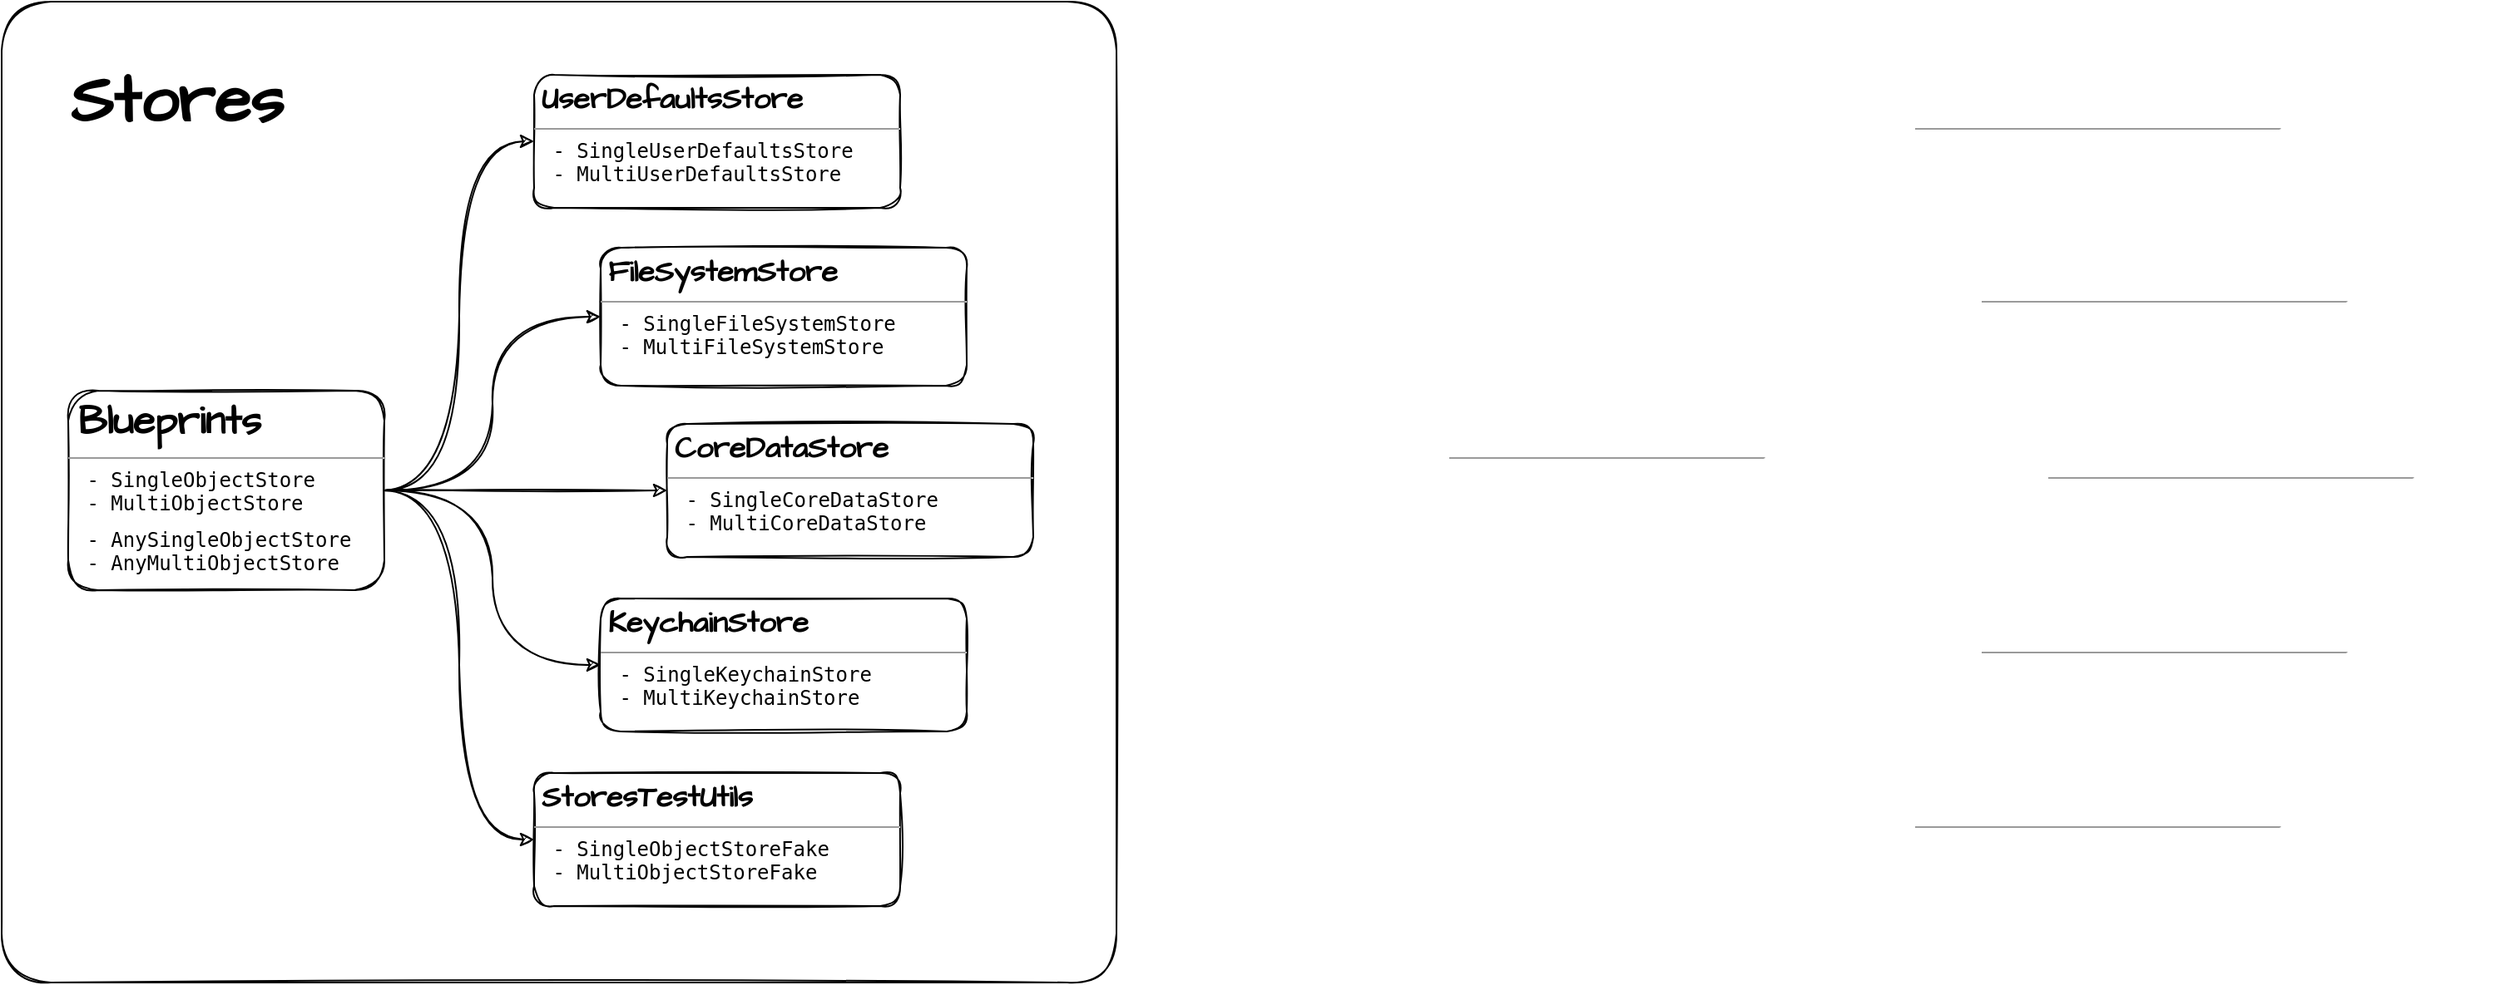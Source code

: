 <mxfile version="20.2.5" type="device"><diagram name="Page-1" id="c4acf3e9-155e-7222-9cf6-157b1a14988f"><mxGraphModel dx="3284" dy="1589" grid="1" gridSize="10" guides="1" tooltips="1" connect="1" arrows="1" fold="1" page="1" pageScale="1" pageWidth="850" pageHeight="1100" math="0" shadow="0"><root><mxCell id="0"/><mxCell id="1" parent="0"/><mxCell id="2hy_6BVxMMqlE3J9Y6dL-1" value="" style="group" vertex="1" connectable="0" parent="1"><mxGeometry x="90" y="255" width="670" height="590" as="geometry"/></mxCell><mxCell id="fEHqwDwueo-BlwlT61oi-12" value="" style="whiteSpace=wrap;html=1;rounded=1;sketch=1;hachureGap=4;fontFamily=Architects Daughter;fontSource=https%3A%2F%2Ffonts.googleapis.com%2Fcss%3Ffamily%3DArchitects%2BDaughter;fontSize=20;arcSize=5;" parent="2hy_6BVxMMqlE3J9Y6dL-1" vertex="1"><mxGeometry width="670" height="590" as="geometry"/></mxCell><mxCell id="fEHqwDwueo-BlwlT61oi-14" value="&lt;h1&gt;Stores&lt;/h1&gt;" style="text;html=1;resizable=0;autosize=1;align=center;verticalAlign=middle;points=[];fillColor=none;strokeColor=none;rounded=0;sketch=1;hachureGap=4;fontFamily=Architects Daughter;fontSource=https%3A%2F%2Ffonts.googleapis.com%2Fcss%3Ffamily%3DArchitects%2BDaughter;fontSize=20;" parent="2hy_6BVxMMqlE3J9Y6dL-1" vertex="1"><mxGeometry x="30" width="150" height="120" as="geometry"/></mxCell><mxCell id="fEHqwDwueo-BlwlT61oi-15" value="" style="group" parent="2hy_6BVxMMqlE3J9Y6dL-1" vertex="1" connectable="0"><mxGeometry x="40" y="44" width="580" height="500" as="geometry"/></mxCell><mxCell id="5d2195bd80daf111-18" value="&lt;h1 style=&quot;margin: 4px 0px 0px;&quot;&gt;&lt;font face=&quot;Roboto Mono&quot; data-font-src=&quot;https://fonts.googleapis.com/css?family=Architects+Daughter&quot;&gt;&amp;nbsp;&lt;/font&gt;&lt;font face=&quot;Architects Daughter&quot; data-font-src=&quot;https://fonts.googleapis.com/css?family=Architects+Daughter&quot;&gt;Blueprints&lt;/font&gt;&lt;/h1&gt;&lt;hr size=&quot;1&quot;&gt;&lt;pre style=&quot;margin:0px;margin-left:4px;&quot;&gt; - SingleObjectStore&lt;/pre&gt;&lt;pre style=&quot;margin:0px;margin-left:4px;&quot;&gt; - MultiObjectStore&lt;/pre&gt;&lt;pre style=&quot;margin: 0px 0px 0px 4px; font-size: 6px;&quot;&gt;&lt;br&gt;&lt;/pre&gt;&lt;pre style=&quot;margin:0px;margin-left:4px;&quot;&gt; - AnySingleObjectStore&lt;/pre&gt;&lt;pre style=&quot;margin:0px;margin-left:4px;&quot;&gt; - AnyMultiObjectStore&lt;/pre&gt;" style="verticalAlign=top;align=left;overflow=fill;fontSize=12;fontFamily=Helvetica;html=1;rounded=1;shadow=0;comic=0;labelBackgroundColor=none;strokeWidth=1;fontStyle=0;container=1;sketch=1;" parent="fEHqwDwueo-BlwlT61oi-15" vertex="1"><mxGeometry y="190" width="190" height="120" as="geometry"/></mxCell><mxCell id="fEHqwDwueo-BlwlT61oi-1" value="&lt;h2 style=&quot;margin: 4px 0px 0px;&quot;&gt;&lt;font style=&quot;&quot; data-font-src=&quot;https://fonts.googleapis.com/css?family=Roboto+Mono&quot; face=&quot;Roboto Mono&quot;&gt;&amp;nbsp;&lt;/font&gt;&lt;font face=&quot;Architects Daughter&quot; style=&quot;&quot; data-font-src=&quot;https://fonts.googleapis.com/css?family=Architects+Daughter&quot;&gt;UserDefaultsStore&lt;/font&gt;&lt;/h2&gt;&lt;hr size=&quot;1&quot;&gt;&lt;pre style=&quot;margin:0px;margin-left:4px;&quot;&gt; - SingleUserDefaultsStore&lt;br&gt; - MultiUserDefaultsStore&lt;/pre&gt;" style="verticalAlign=top;align=left;overflow=fill;fontSize=12;fontFamily=Helvetica;html=1;rounded=1;shadow=0;comic=0;labelBackgroundColor=none;strokeWidth=1;fontStyle=0;container=1;sketch=1;" parent="fEHqwDwueo-BlwlT61oi-15" vertex="1"><mxGeometry x="280" width="220" height="80" as="geometry"/></mxCell><mxCell id="fEHqwDwueo-BlwlT61oi-2" value="&lt;h2 style=&quot;margin: 4px 0px 0px;&quot;&gt;&lt;font style=&quot;&quot; data-font-src=&quot;https://fonts.googleapis.com/css?family=Roboto+Mono&quot; face=&quot;Roboto Mono&quot;&gt;&amp;nbsp;&lt;/font&gt;&lt;font face=&quot;Architects Daughter&quot; style=&quot;&quot; data-font-src=&quot;https://fonts.googleapis.com/css?family=Architects+Daughter&quot;&gt;FileSystemStore&lt;/font&gt;&lt;/h2&gt;&lt;hr size=&quot;1&quot;&gt;&lt;pre style=&quot;margin:0px;margin-left:4px;&quot;&gt; - SingleFileSystemStore&lt;br&gt; - MultiFileSystemStore&lt;/pre&gt;" style="verticalAlign=top;align=left;overflow=fill;fontSize=12;fontFamily=Helvetica;html=1;rounded=1;shadow=0;comic=0;labelBackgroundColor=none;strokeWidth=1;fontStyle=0;container=1;sketch=1;" parent="fEHqwDwueo-BlwlT61oi-15" vertex="1"><mxGeometry x="320" y="104" width="220" height="83" as="geometry"/></mxCell><mxCell id="fEHqwDwueo-BlwlT61oi-3" value="&lt;h2 style=&quot;margin: 4px 0px 0px;&quot;&gt;&lt;font data-font-src=&quot;https://fonts.googleapis.com/css?family=Roboto+Mono&quot; face=&quot;Roboto Mono&quot;&gt;&amp;nbsp;&lt;/font&gt;&lt;font face=&quot;Architects Daughter&quot; data-font-src=&quot;https://fonts.googleapis.com/css?family=Architects+Daughter&quot;&gt;CoreDataStore&lt;/font&gt;&lt;/h2&gt;&lt;hr size=&quot;1&quot;&gt;&lt;pre style=&quot;margin:0px;margin-left:4px;&quot;&gt; - SingleCoreDataStore&lt;br&gt; - MultiCoreDataStore&lt;/pre&gt;" style="verticalAlign=top;align=left;overflow=fill;fontSize=12;fontFamily=Helvetica;html=1;rounded=1;shadow=0;comic=0;labelBackgroundColor=none;strokeWidth=1;fontStyle=0;container=1;sketch=1;" parent="fEHqwDwueo-BlwlT61oi-15" vertex="1"><mxGeometry x="360" y="210" width="220" height="80" as="geometry"/></mxCell><mxCell id="fEHqwDwueo-BlwlT61oi-4" value="&lt;h2 style=&quot;margin: 4px 0px 0px;&quot;&gt;&lt;font data-font-src=&quot;https://fonts.googleapis.com/css?family=Roboto+Mono&quot; face=&quot;Roboto Mono&quot;&gt;&amp;nbsp;&lt;/font&gt;&lt;font face=&quot;Architects Daughter&quot; data-font-src=&quot;https://fonts.googleapis.com/css?family=Architects+Daughter&quot;&gt;KeychainStore&lt;/font&gt;&lt;/h2&gt;&lt;hr size=&quot;1&quot;&gt;&lt;pre style=&quot;margin:0px;margin-left:4px;&quot;&gt; - Single&lt;span style=&quot;&quot;&gt;Keychain&lt;/span&gt;Store&lt;br&gt; - Multi&lt;span style=&quot;&quot;&gt;Keychain&lt;/span&gt;Store&lt;/pre&gt;" style="verticalAlign=top;align=left;overflow=fill;fontSize=12;fontFamily=Helvetica;html=1;rounded=1;shadow=0;comic=0;labelBackgroundColor=none;strokeWidth=1;fontStyle=0;container=1;sketch=1;" parent="fEHqwDwueo-BlwlT61oi-15" vertex="1"><mxGeometry x="320" y="315" width="220" height="80" as="geometry"/></mxCell><mxCell id="fEHqwDwueo-BlwlT61oi-5" value="&lt;h2 style=&quot;margin: 4px 0px 0px;&quot;&gt;&lt;font data-font-src=&quot;https://fonts.googleapis.com/css?family=Roboto+Mono&quot; face=&quot;Roboto Mono&quot;&gt;&amp;nbsp;&lt;/font&gt;&lt;font face=&quot;Architects Daughter&quot; data-font-src=&quot;https://fonts.googleapis.com/css?family=Architects+Daughter&quot;&gt;StoresTestUtils&lt;/font&gt;&lt;/h2&gt;&lt;hr size=&quot;1&quot;&gt;&lt;pre style=&quot;margin:0px;margin-left:4px;&quot;&gt; - Single&lt;span style=&quot;&quot;&gt;Object&lt;/span&gt;StoreFake&lt;br&gt; - Multi&lt;span style=&quot;&quot;&gt;Object&lt;/span&gt;StoreFake&lt;/pre&gt;" style="verticalAlign=top;align=left;overflow=fill;fontSize=12;fontFamily=Helvetica;html=1;rounded=1;shadow=0;comic=0;labelBackgroundColor=none;strokeWidth=1;fontStyle=0;container=1;sketch=1;" parent="fEHqwDwueo-BlwlT61oi-15" vertex="1"><mxGeometry x="280" y="420" width="220" height="80" as="geometry"/></mxCell><mxCell id="fEHqwDwueo-BlwlT61oi-7" style="edgeStyle=orthogonalEdgeStyle;rounded=1;orthogonalLoop=1;jettySize=auto;html=1;exitX=1;exitY=0.5;exitDx=0;exitDy=0;entryX=0;entryY=0.5;entryDx=0;entryDy=0;align=left;fontStyle=0;sketch=1;curved=1;" parent="fEHqwDwueo-BlwlT61oi-15" source="5d2195bd80daf111-18" target="fEHqwDwueo-BlwlT61oi-1" edge="1"><mxGeometry relative="1" as="geometry"/></mxCell><mxCell id="fEHqwDwueo-BlwlT61oi-8" style="edgeStyle=orthogonalEdgeStyle;rounded=1;orthogonalLoop=1;jettySize=auto;html=1;exitX=1;exitY=0.5;exitDx=0;exitDy=0;entryX=0;entryY=0.5;entryDx=0;entryDy=0;align=left;fontStyle=0;sketch=1;curved=1;" parent="fEHqwDwueo-BlwlT61oi-15" source="5d2195bd80daf111-18" target="fEHqwDwueo-BlwlT61oi-2" edge="1"><mxGeometry relative="1" as="geometry"/></mxCell><mxCell id="fEHqwDwueo-BlwlT61oi-9" style="edgeStyle=orthogonalEdgeStyle;rounded=1;orthogonalLoop=1;jettySize=auto;html=1;exitX=1;exitY=0.5;exitDx=0;exitDy=0;entryX=0;entryY=0.5;entryDx=0;entryDy=0;align=left;fontStyle=0;sketch=1;curved=1;" parent="fEHqwDwueo-BlwlT61oi-15" source="5d2195bd80daf111-18" target="fEHqwDwueo-BlwlT61oi-3" edge="1"><mxGeometry relative="1" as="geometry"/></mxCell><mxCell id="fEHqwDwueo-BlwlT61oi-10" style="edgeStyle=orthogonalEdgeStyle;rounded=1;orthogonalLoop=1;jettySize=auto;html=1;exitX=1;exitY=0.5;exitDx=0;exitDy=0;entryX=0;entryY=0.5;entryDx=0;entryDy=0;align=left;fontStyle=0;sketch=1;curved=1;" parent="fEHqwDwueo-BlwlT61oi-15" source="5d2195bd80daf111-18" target="fEHqwDwueo-BlwlT61oi-4" edge="1"><mxGeometry relative="1" as="geometry"/></mxCell><mxCell id="fEHqwDwueo-BlwlT61oi-11" style="edgeStyle=orthogonalEdgeStyle;rounded=1;orthogonalLoop=1;jettySize=auto;html=1;exitX=1;exitY=0.5;exitDx=0;exitDy=0;entryX=0;entryY=0.5;entryDx=0;entryDy=0;align=left;fontStyle=0;sketch=1;curved=1;" parent="fEHqwDwueo-BlwlT61oi-15" source="5d2195bd80daf111-18" target="fEHqwDwueo-BlwlT61oi-5" edge="1"><mxGeometry relative="1" as="geometry"/></mxCell><mxCell id="2hy_6BVxMMqlE3J9Y6dL-18" value="" style="group" vertex="1" connectable="0" parent="1"><mxGeometry x="920" y="255" width="670" height="590" as="geometry"/></mxCell><mxCell id="2hy_6BVxMMqlE3J9Y6dL-4" value="" style="whiteSpace=wrap;html=1;rounded=1;sketch=1;hachureGap=4;fontFamily=Architects Daughter;fontSource=https%3A%2F%2Ffonts.googleapis.com%2Fcss%3Ffamily%3DArchitects%2BDaughter;fontSize=20;arcSize=5;fontColor=#FFFFFF;strokeColor=#FFFFFF;fillColor=none;" vertex="1" parent="2hy_6BVxMMqlE3J9Y6dL-18"><mxGeometry width="670" height="590" as="geometry"/></mxCell><mxCell id="2hy_6BVxMMqlE3J9Y6dL-5" value="&lt;h1&gt;Stores&lt;/h1&gt;" style="text;html=1;resizable=0;autosize=1;align=center;verticalAlign=middle;points=[];fillColor=none;strokeColor=none;rounded=0;sketch=1;hachureGap=4;fontFamily=Architects Daughter;fontSource=https%3A%2F%2Ffonts.googleapis.com%2Fcss%3Ffamily%3DArchitects%2BDaughter;fontSize=20;fontColor=#FFFFFF;" vertex="1" parent="2hy_6BVxMMqlE3J9Y6dL-18"><mxGeometry x="30" width="150" height="120" as="geometry"/></mxCell><mxCell id="2hy_6BVxMMqlE3J9Y6dL-7" value="&lt;h1 style=&quot;margin: 4px 0px 0px;&quot;&gt;&lt;font face=&quot;Roboto Mono&quot; data-font-src=&quot;https://fonts.googleapis.com/css?family=Architects+Daughter&quot;&gt;&amp;nbsp;&lt;/font&gt;&lt;font face=&quot;Architects Daughter&quot; data-font-src=&quot;https://fonts.googleapis.com/css?family=Architects+Daughter&quot;&gt;Blueprints&lt;/font&gt;&lt;/h1&gt;&lt;hr size=&quot;1&quot;&gt;&lt;pre style=&quot;margin:0px;margin-left:4px;&quot;&gt; - SingleObjectStore&lt;/pre&gt;&lt;pre style=&quot;margin:0px;margin-left:4px;&quot;&gt; - MultiObjectStore&lt;/pre&gt;&lt;pre style=&quot;margin: 0px 0px 0px 4px; font-size: 6px;&quot;&gt;&lt;br&gt;&lt;/pre&gt;&lt;pre style=&quot;margin:0px;margin-left:4px;&quot;&gt; - AnySingleObjectStore&lt;/pre&gt;&lt;pre style=&quot;margin:0px;margin-left:4px;&quot;&gt; - AnyMultiObjectStore&lt;/pre&gt;" style="verticalAlign=top;align=left;overflow=fill;fontSize=12;fontFamily=Helvetica;html=1;rounded=1;shadow=0;comic=0;labelBackgroundColor=none;strokeWidth=1;fontStyle=0;container=1;sketch=1;fontColor=#FFFFFF;strokeColor=#FFFFFF;fillColor=none;" vertex="1" parent="2hy_6BVxMMqlE3J9Y6dL-18"><mxGeometry x="40" y="234" width="190" height="120" as="geometry"/></mxCell><mxCell id="2hy_6BVxMMqlE3J9Y6dL-8" value="&lt;h2 style=&quot;margin: 4px 0px 0px;&quot;&gt;&lt;font style=&quot;&quot; data-font-src=&quot;https://fonts.googleapis.com/css?family=Roboto+Mono&quot; face=&quot;Roboto Mono&quot;&gt;&amp;nbsp;&lt;/font&gt;&lt;font face=&quot;Architects Daughter&quot; style=&quot;&quot; data-font-src=&quot;https://fonts.googleapis.com/css?family=Architects+Daughter&quot;&gt;UserDefaultsStore&lt;/font&gt;&lt;/h2&gt;&lt;hr size=&quot;1&quot;&gt;&lt;pre style=&quot;margin:0px;margin-left:4px;&quot;&gt; - SingleUserDefaultsStore&lt;br&gt; - MultiUserDefaultsStore&lt;/pre&gt;" style="verticalAlign=top;align=left;overflow=fill;fontSize=12;fontFamily=Helvetica;html=1;rounded=1;shadow=0;comic=0;labelBackgroundColor=none;strokeWidth=1;fontStyle=0;container=1;sketch=1;fontColor=#FFFFFF;strokeColor=#FFFFFF;fillColor=none;" vertex="1" parent="2hy_6BVxMMqlE3J9Y6dL-18"><mxGeometry x="320" y="44" width="220" height="80" as="geometry"/></mxCell><mxCell id="2hy_6BVxMMqlE3J9Y6dL-9" value="&lt;h2 style=&quot;margin: 4px 0px 0px;&quot;&gt;&lt;font style=&quot;&quot; data-font-src=&quot;https://fonts.googleapis.com/css?family=Roboto+Mono&quot; face=&quot;Roboto Mono&quot;&gt;&amp;nbsp;&lt;/font&gt;&lt;font face=&quot;Architects Daughter&quot; style=&quot;&quot; data-font-src=&quot;https://fonts.googleapis.com/css?family=Architects+Daughter&quot;&gt;FileSystemStore&lt;/font&gt;&lt;/h2&gt;&lt;hr size=&quot;1&quot;&gt;&lt;pre style=&quot;margin:0px;margin-left:4px;&quot;&gt; - SingleFileSystemStore&lt;br&gt; - MultiFileSystemStore&lt;/pre&gt;" style="verticalAlign=top;align=left;overflow=fill;fontSize=12;fontFamily=Helvetica;html=1;rounded=1;shadow=0;comic=0;labelBackgroundColor=none;strokeWidth=1;fontStyle=0;container=1;sketch=1;fontColor=#FFFFFF;strokeColor=#FFFFFF;fillColor=none;" vertex="1" parent="2hy_6BVxMMqlE3J9Y6dL-18"><mxGeometry x="360" y="148" width="220" height="83" as="geometry"/></mxCell><mxCell id="2hy_6BVxMMqlE3J9Y6dL-10" value="&lt;h2 style=&quot;margin: 4px 0px 0px;&quot;&gt;&lt;font data-font-src=&quot;https://fonts.googleapis.com/css?family=Roboto+Mono&quot; face=&quot;Roboto Mono&quot;&gt;&amp;nbsp;&lt;/font&gt;&lt;font face=&quot;Architects Daughter&quot; data-font-src=&quot;https://fonts.googleapis.com/css?family=Architects+Daughter&quot;&gt;CoreDataStore&lt;/font&gt;&lt;/h2&gt;&lt;hr size=&quot;1&quot;&gt;&lt;pre style=&quot;margin:0px;margin-left:4px;&quot;&gt; - SingleCoreDataStore&lt;br&gt; - MultiCoreDataStore&lt;/pre&gt;" style="verticalAlign=top;align=left;overflow=fill;fontSize=12;fontFamily=Helvetica;html=1;rounded=1;shadow=0;comic=0;labelBackgroundColor=none;strokeWidth=1;fontStyle=0;container=1;sketch=1;fontColor=#FFFFFF;strokeColor=#FFFFFF;fillColor=none;" vertex="1" parent="2hy_6BVxMMqlE3J9Y6dL-18"><mxGeometry x="400" y="254" width="220" height="80" as="geometry"/></mxCell><mxCell id="2hy_6BVxMMqlE3J9Y6dL-11" value="&lt;h2 style=&quot;margin: 4px 0px 0px;&quot;&gt;&lt;font data-font-src=&quot;https://fonts.googleapis.com/css?family=Roboto+Mono&quot; face=&quot;Roboto Mono&quot;&gt;&amp;nbsp;&lt;/font&gt;&lt;font face=&quot;Architects Daughter&quot; data-font-src=&quot;https://fonts.googleapis.com/css?family=Architects+Daughter&quot;&gt;KeychainStore&lt;/font&gt;&lt;/h2&gt;&lt;hr size=&quot;1&quot;&gt;&lt;pre style=&quot;margin:0px;margin-left:4px;&quot;&gt; - Single&lt;span style=&quot;&quot;&gt;Keychain&lt;/span&gt;Store&lt;br&gt; - Multi&lt;span style=&quot;&quot;&gt;Keychain&lt;/span&gt;Store&lt;/pre&gt;" style="verticalAlign=top;align=left;overflow=fill;fontSize=12;fontFamily=Helvetica;html=1;rounded=1;shadow=0;comic=0;labelBackgroundColor=none;strokeWidth=1;fontStyle=0;container=1;sketch=1;fontColor=#FFFFFF;strokeColor=#FFFFFF;fillColor=none;" vertex="1" parent="2hy_6BVxMMqlE3J9Y6dL-18"><mxGeometry x="360" y="359" width="220" height="80" as="geometry"/></mxCell><mxCell id="2hy_6BVxMMqlE3J9Y6dL-12" value="&lt;h2 style=&quot;margin: 4px 0px 0px;&quot;&gt;&lt;font data-font-src=&quot;https://fonts.googleapis.com/css?family=Roboto+Mono&quot; face=&quot;Roboto Mono&quot;&gt;&amp;nbsp;&lt;/font&gt;&lt;font face=&quot;Architects Daughter&quot; data-font-src=&quot;https://fonts.googleapis.com/css?family=Architects+Daughter&quot;&gt;StoresTestUtils&lt;/font&gt;&lt;/h2&gt;&lt;hr size=&quot;1&quot;&gt;&lt;pre style=&quot;margin:0px;margin-left:4px;&quot;&gt; - Single&lt;span style=&quot;&quot;&gt;Object&lt;/span&gt;StoreFake&lt;br&gt; - Multi&lt;span style=&quot;&quot;&gt;Object&lt;/span&gt;StoreFake&lt;/pre&gt;" style="verticalAlign=top;align=left;overflow=fill;fontSize=12;fontFamily=Helvetica;html=1;rounded=1;shadow=0;comic=0;labelBackgroundColor=none;strokeWidth=1;fontStyle=0;container=1;sketch=1;fontColor=#FFFFFF;strokeColor=#FFFFFF;fillColor=none;" vertex="1" parent="2hy_6BVxMMqlE3J9Y6dL-18"><mxGeometry x="320" y="464" width="220" height="80" as="geometry"/></mxCell><mxCell id="2hy_6BVxMMqlE3J9Y6dL-13" style="edgeStyle=orthogonalEdgeStyle;rounded=1;orthogonalLoop=1;jettySize=auto;html=1;exitX=1;exitY=0.5;exitDx=0;exitDy=0;entryX=0;entryY=0.5;entryDx=0;entryDy=0;align=left;fontStyle=0;sketch=1;curved=1;fontColor=#FFFFFF;strokeColor=#FFFFFF;" edge="1" parent="2hy_6BVxMMqlE3J9Y6dL-18" source="2hy_6BVxMMqlE3J9Y6dL-7" target="2hy_6BVxMMqlE3J9Y6dL-8"><mxGeometry relative="1" as="geometry"/></mxCell><mxCell id="2hy_6BVxMMqlE3J9Y6dL-14" style="edgeStyle=orthogonalEdgeStyle;rounded=1;orthogonalLoop=1;jettySize=auto;html=1;exitX=1;exitY=0.5;exitDx=0;exitDy=0;entryX=0;entryY=0.5;entryDx=0;entryDy=0;align=left;fontStyle=0;sketch=1;curved=1;fontColor=#FFFFFF;strokeColor=#FFFFFF;" edge="1" parent="2hy_6BVxMMqlE3J9Y6dL-18" source="2hy_6BVxMMqlE3J9Y6dL-7" target="2hy_6BVxMMqlE3J9Y6dL-9"><mxGeometry relative="1" as="geometry"/></mxCell><mxCell id="2hy_6BVxMMqlE3J9Y6dL-15" style="edgeStyle=orthogonalEdgeStyle;rounded=1;orthogonalLoop=1;jettySize=auto;html=1;exitX=1;exitY=0.5;exitDx=0;exitDy=0;entryX=0;entryY=0.5;entryDx=0;entryDy=0;align=left;fontStyle=0;sketch=1;curved=1;fontColor=#FFFFFF;strokeColor=#FFFFFF;" edge="1" parent="2hy_6BVxMMqlE3J9Y6dL-18" source="2hy_6BVxMMqlE3J9Y6dL-7" target="2hy_6BVxMMqlE3J9Y6dL-10"><mxGeometry relative="1" as="geometry"/></mxCell><mxCell id="2hy_6BVxMMqlE3J9Y6dL-16" style="edgeStyle=orthogonalEdgeStyle;rounded=1;orthogonalLoop=1;jettySize=auto;html=1;exitX=1;exitY=0.5;exitDx=0;exitDy=0;entryX=0;entryY=0.5;entryDx=0;entryDy=0;align=left;fontStyle=0;sketch=1;curved=1;fontColor=#FFFFFF;strokeColor=#FFFFFF;" edge="1" parent="2hy_6BVxMMqlE3J9Y6dL-18" source="2hy_6BVxMMqlE3J9Y6dL-7" target="2hy_6BVxMMqlE3J9Y6dL-11"><mxGeometry relative="1" as="geometry"/></mxCell><mxCell id="2hy_6BVxMMqlE3J9Y6dL-17" style="edgeStyle=orthogonalEdgeStyle;rounded=1;orthogonalLoop=1;jettySize=auto;html=1;exitX=1;exitY=0.5;exitDx=0;exitDy=0;entryX=0;entryY=0.5;entryDx=0;entryDy=0;align=left;fontStyle=0;sketch=1;curved=1;fontColor=#FFFFFF;strokeColor=#FFFFFF;" edge="1" parent="2hy_6BVxMMqlE3J9Y6dL-18" source="2hy_6BVxMMqlE3J9Y6dL-7" target="2hy_6BVxMMqlE3J9Y6dL-12"><mxGeometry relative="1" as="geometry"/></mxCell></root></mxGraphModel></diagram></mxfile>